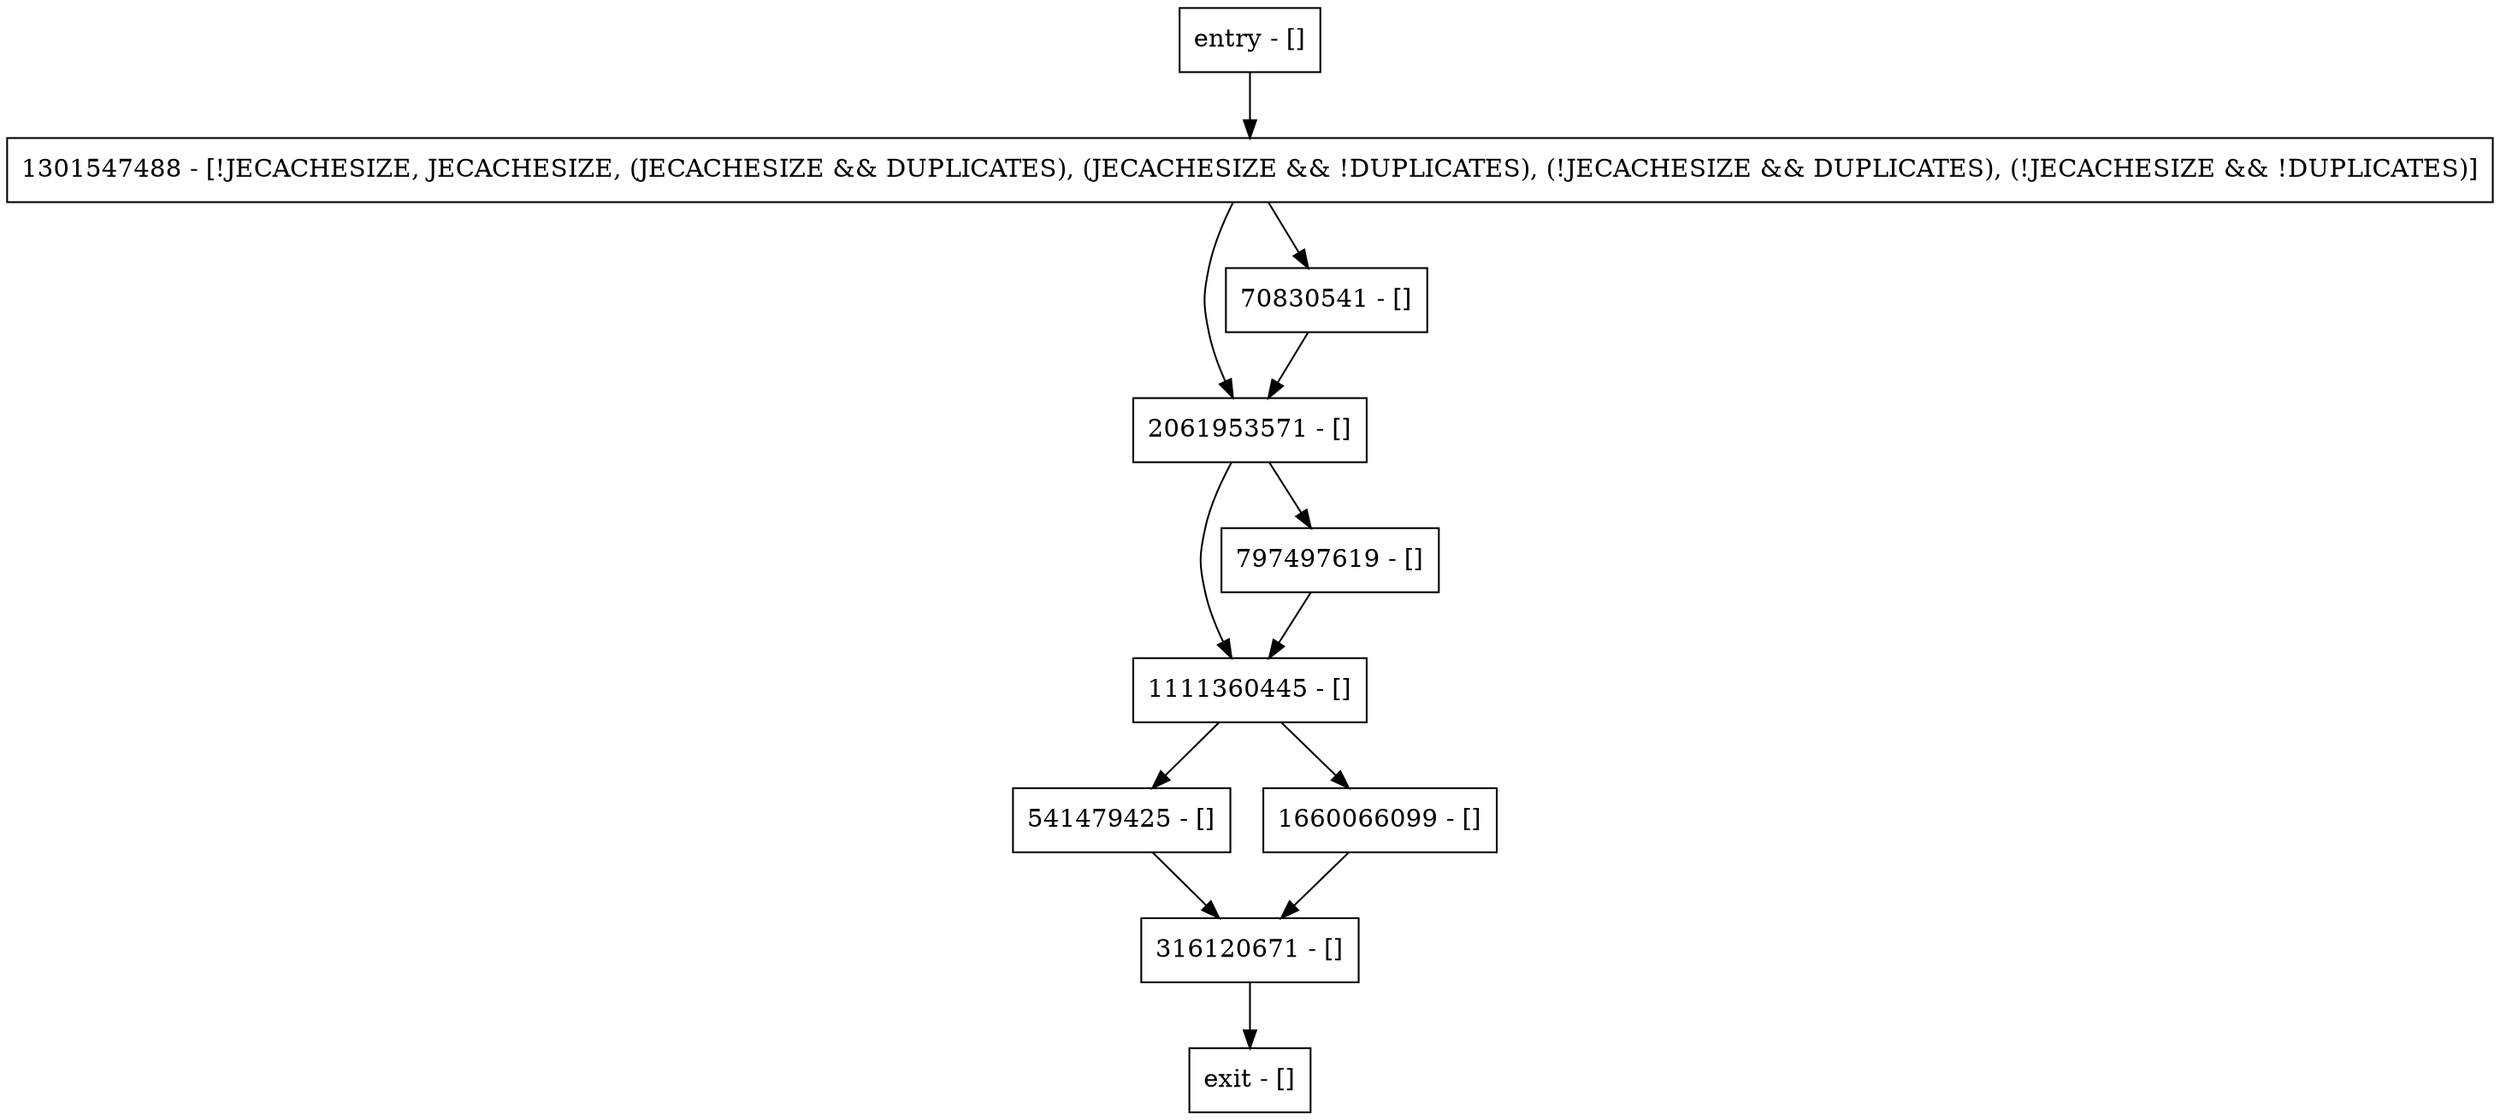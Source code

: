 digraph resetKeyComparator {
node [shape=record];
entry [label="entry - []"];
exit [label="exit - []"];
1111360445 [label="1111360445 - []"];
541479425 [label="541479425 - []"];
2061953571 [label="2061953571 - []"];
70830541 [label="70830541 - []"];
797497619 [label="797497619 - []"];
316120671 [label="316120671 - []"];
1660066099 [label="1660066099 - []"];
1301547488 [label="1301547488 - [!JECACHESIZE, JECACHESIZE, (JECACHESIZE && DUPLICATES), (JECACHESIZE && !DUPLICATES), (!JECACHESIZE && DUPLICATES), (!JECACHESIZE && !DUPLICATES)]"];
entry;
exit;
entry -> 1301547488;
1111360445 -> 541479425;
1111360445 -> 1660066099;
541479425 -> 316120671;
2061953571 -> 1111360445;
2061953571 -> 797497619;
70830541 -> 2061953571;
797497619 -> 1111360445;
316120671 -> exit;
1660066099 -> 316120671;
1301547488 -> 2061953571;
1301547488 -> 70830541;
}
